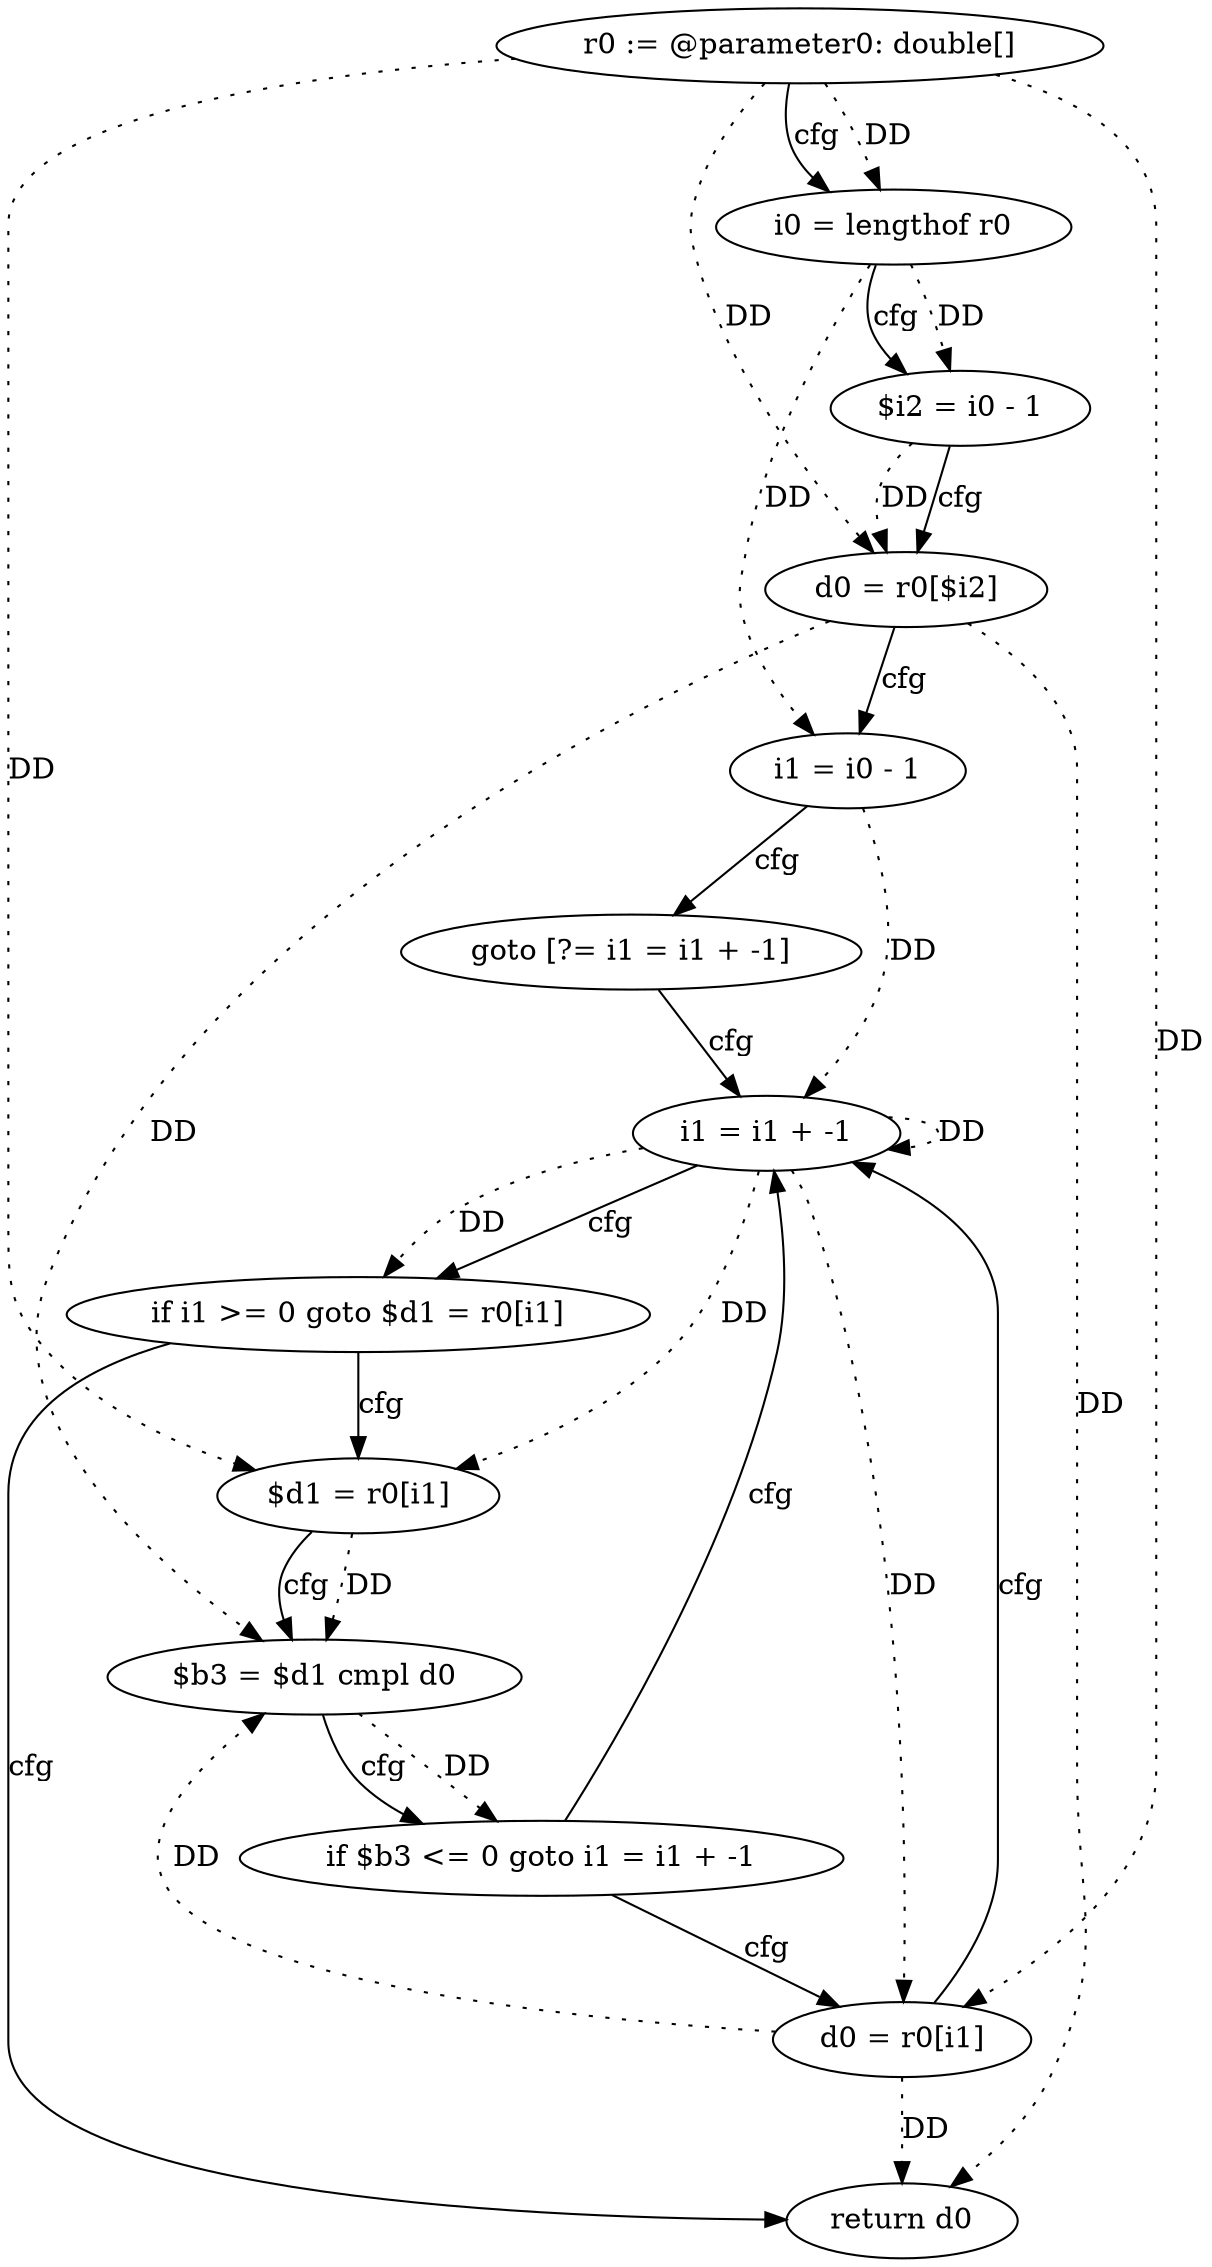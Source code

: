 digraph "max" {
    "0" [label="r0 := @parameter0: double[]",];
    "1" [label="i0 = lengthof r0",];
    "2" [label="$i2 = i0 - 1",];
    "3" [label="d0 = r0[$i2]",];
    "4" [label="i1 = i0 - 1",];
    "5" [label="goto [?= i1 = i1 + -1]",];
    "6" [label="$d1 = r0[i1]",];
    "7" [label="$b3 = $d1 cmpl d0",];
    "8" [label="if $b3 <= 0 goto i1 = i1 + -1",];
    "9" [label="d0 = r0[i1]",];
    "10" [label="i1 = i1 + -1",];
    "11" [label="if i1 >= 0 goto $d1 = r0[i1]",];
    "12" [label="return d0",];
    "0"->"1" [label="DD",style=dotted,];
    "0"->"3" [label="DD",style=dotted,];
    "0"->"6" [label="DD",style=dotted,];
    "0"->"9" [label="DD",style=dotted,];
    "1"->"2" [label="DD",style=dotted,];
    "1"->"4" [label="DD",style=dotted,];
    "2"->"3" [label="DD",style=dotted,];
    "3"->"7" [label="DD",style=dotted,];
    "3"->"12" [label="DD",style=dotted,];
    "4"->"10" [label="DD",style=dotted,];
    "6"->"7" [label="DD",style=dotted,];
    "7"->"8" [label="DD",style=dotted,];
    "9"->"7" [label="DD",style=dotted,];
    "9"->"12" [label="DD",style=dotted,];
    "10"->"6" [label="DD",style=dotted,];
    "10"->"9" [label="DD",style=dotted,];
    "10"->"10" [label="DD",style=dotted,];
    "10"->"11" [label="DD",style=dotted,];
    "0"->"1" [label="cfg",];
    "1"->"2" [label="cfg",];
    "2"->"3" [label="cfg",];
    "3"->"4" [label="cfg",];
    "4"->"5" [label="cfg",];
    "5"->"10" [label="cfg",];
    "6"->"7" [label="cfg",];
    "7"->"8" [label="cfg",];
    "8"->"9" [label="cfg",];
    "8"->"10" [label="cfg",];
    "9"->"10" [label="cfg",];
    "10"->"11" [label="cfg",];
    "11"->"12" [label="cfg",];
    "11"->"6" [label="cfg",];
}
